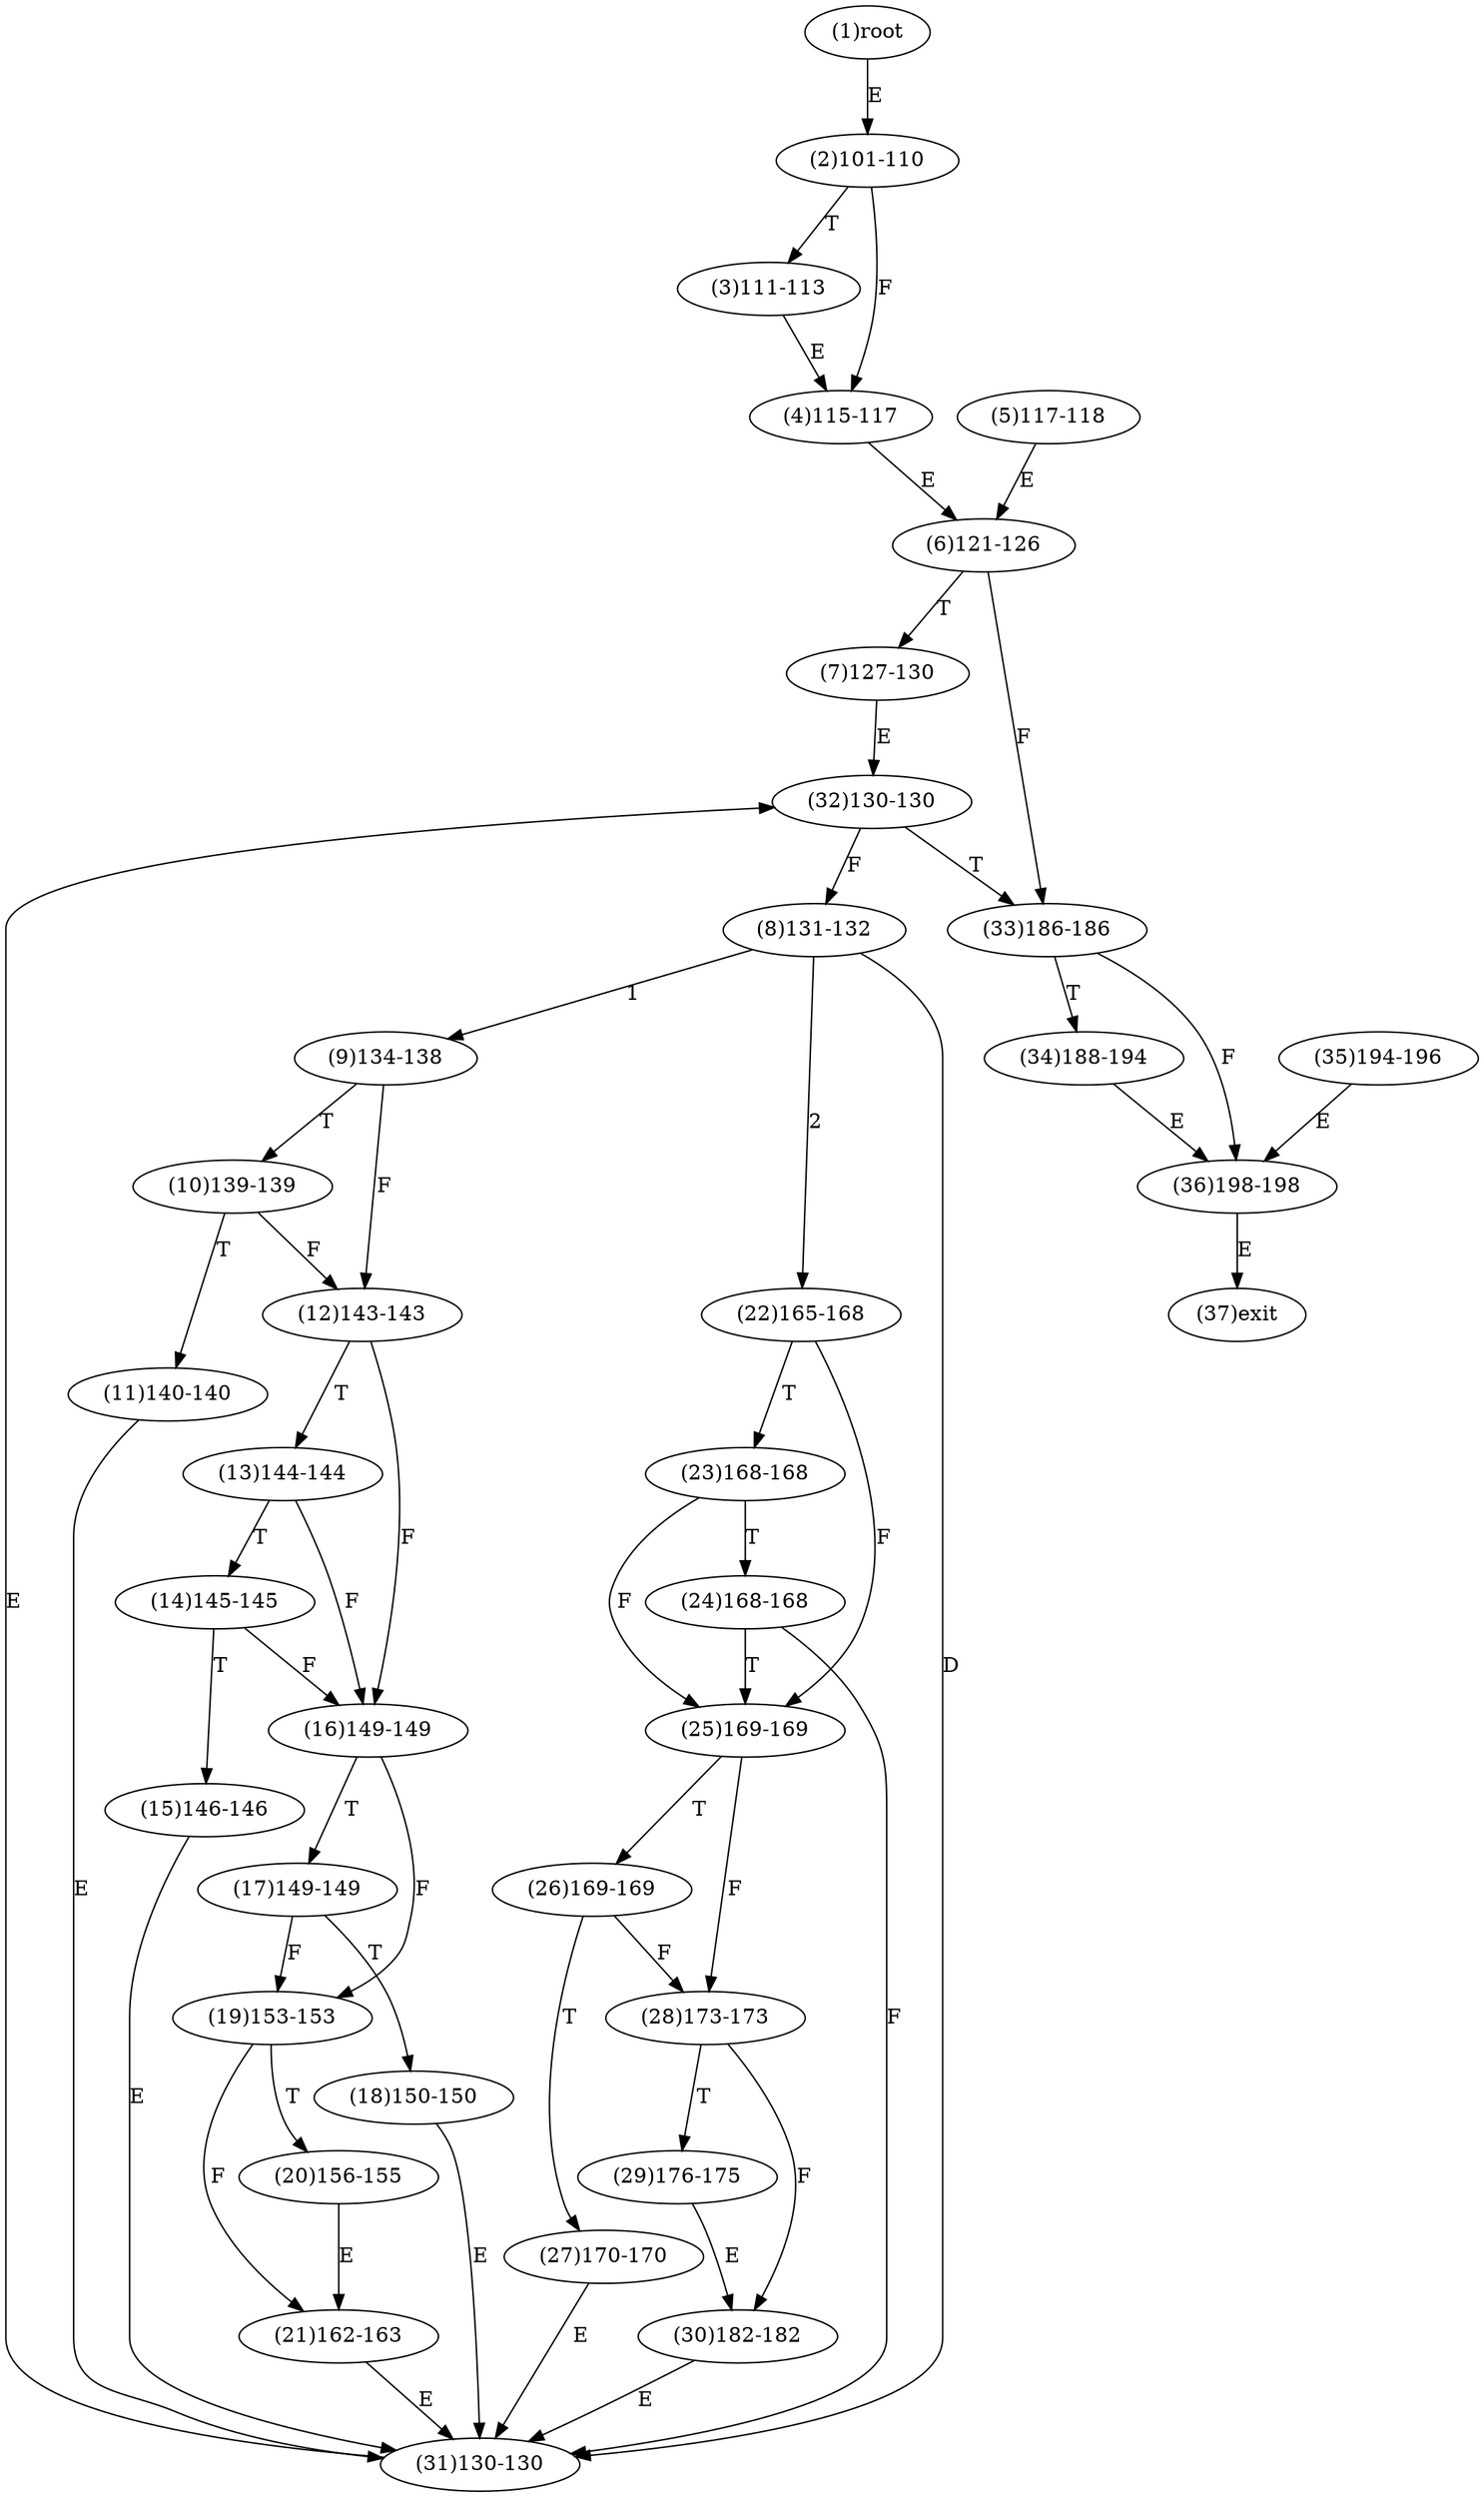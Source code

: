digraph "" { 
1[ label="(1)root"];
2[ label="(2)101-110"];
3[ label="(3)111-113"];
4[ label="(4)115-117"];
5[ label="(5)117-118"];
6[ label="(6)121-126"];
7[ label="(7)127-130"];
8[ label="(8)131-132"];
9[ label="(9)134-138"];
10[ label="(10)139-139"];
11[ label="(11)140-140"];
12[ label="(12)143-143"];
13[ label="(13)144-144"];
14[ label="(14)145-145"];
15[ label="(15)146-146"];
17[ label="(17)149-149"];
16[ label="(16)149-149"];
19[ label="(19)153-153"];
18[ label="(18)150-150"];
21[ label="(21)162-163"];
20[ label="(20)156-155"];
23[ label="(23)168-168"];
22[ label="(22)165-168"];
25[ label="(25)169-169"];
24[ label="(24)168-168"];
27[ label="(27)170-170"];
26[ label="(26)169-169"];
29[ label="(29)176-175"];
28[ label="(28)173-173"];
31[ label="(31)130-130"];
30[ label="(30)182-182"];
34[ label="(34)188-194"];
35[ label="(35)194-196"];
32[ label="(32)130-130"];
33[ label="(33)186-186"];
36[ label="(36)198-198"];
37[ label="(37)exit"];
1->2[ label="E"];
2->4[ label="F"];
2->3[ label="T"];
3->4[ label="E"];
4->6[ label="E"];
5->6[ label="E"];
6->33[ label="F"];
6->7[ label="T"];
7->32[ label="E"];
8->9[ label="1"];
8->22[ label="2"];
8->31[ label="D"];
9->12[ label="F"];
9->10[ label="T"];
10->12[ label="F"];
10->11[ label="T"];
11->31[ label="E"];
12->16[ label="F"];
12->13[ label="T"];
13->16[ label="F"];
13->14[ label="T"];
14->16[ label="F"];
14->15[ label="T"];
15->31[ label="E"];
16->19[ label="F"];
16->17[ label="T"];
17->19[ label="F"];
17->18[ label="T"];
18->31[ label="E"];
19->21[ label="F"];
19->20[ label="T"];
20->21[ label="E"];
21->31[ label="E"];
22->25[ label="F"];
22->23[ label="T"];
23->25[ label="F"];
23->24[ label="T"];
24->31[ label="F"];
24->25[ label="T"];
25->28[ label="F"];
25->26[ label="T"];
26->28[ label="F"];
26->27[ label="T"];
27->31[ label="E"];
28->30[ label="F"];
28->29[ label="T"];
29->30[ label="E"];
30->31[ label="E"];
31->32[ label="E"];
32->8[ label="F"];
32->33[ label="T"];
33->36[ label="F"];
33->34[ label="T"];
34->36[ label="E"];
35->36[ label="E"];
36->37[ label="E"];
}